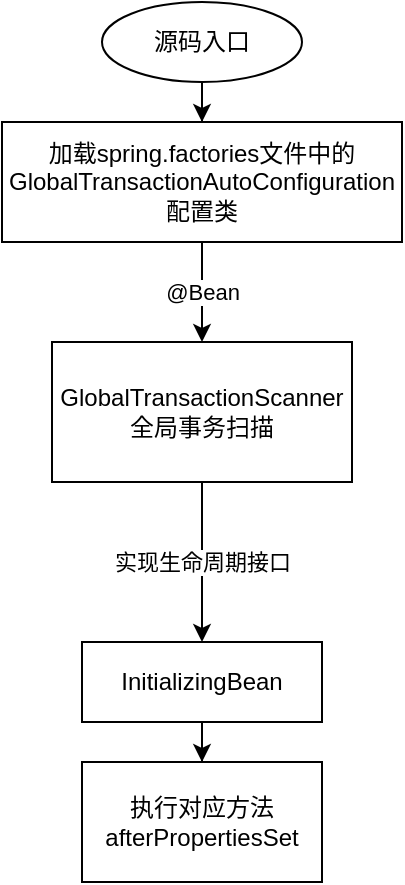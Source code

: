 <mxfile version="16.2.7" type="github">
  <diagram id="2GkdoWeLC6AMlJ0hPWRP" name="第 1 页">
    <mxGraphModel dx="782" dy="436" grid="1" gridSize="10" guides="1" tooltips="1" connect="1" arrows="1" fold="1" page="1" pageScale="1" pageWidth="827" pageHeight="1169" math="0" shadow="0">
      <root>
        <mxCell id="0" />
        <mxCell id="1" parent="0" />
        <mxCell id="bJAYaRsmpoxmMZURCrxh-3" value="" style="edgeStyle=orthogonalEdgeStyle;rounded=0;orthogonalLoop=1;jettySize=auto;html=1;" parent="1" source="bJAYaRsmpoxmMZURCrxh-1" target="bJAYaRsmpoxmMZURCrxh-2" edge="1">
          <mxGeometry relative="1" as="geometry" />
        </mxCell>
        <mxCell id="bJAYaRsmpoxmMZURCrxh-1" value="源码入口&lt;br&gt;" style="ellipse;whiteSpace=wrap;html=1;" parent="1" vertex="1">
          <mxGeometry x="220" y="10" width="100" height="40" as="geometry" />
        </mxCell>
        <mxCell id="bJAYaRsmpoxmMZURCrxh-5" value="@Bean" style="edgeStyle=orthogonalEdgeStyle;rounded=0;orthogonalLoop=1;jettySize=auto;html=1;" parent="1" source="bJAYaRsmpoxmMZURCrxh-2" target="bJAYaRsmpoxmMZURCrxh-4" edge="1">
          <mxGeometry relative="1" as="geometry" />
        </mxCell>
        <mxCell id="bJAYaRsmpoxmMZURCrxh-2" value="加载spring.factories文件中的&lt;br&gt;GlobalTransactionAutoConfiguration配置类" style="whiteSpace=wrap;html=1;" parent="1" vertex="1">
          <mxGeometry x="170" y="70" width="200" height="60" as="geometry" />
        </mxCell>
        <mxCell id="bJAYaRsmpoxmMZURCrxh-7" value="实现生命周期接口" style="edgeStyle=orthogonalEdgeStyle;rounded=0;orthogonalLoop=1;jettySize=auto;html=1;" parent="1" source="bJAYaRsmpoxmMZURCrxh-4" target="bJAYaRsmpoxmMZURCrxh-6" edge="1">
          <mxGeometry relative="1" as="geometry" />
        </mxCell>
        <mxCell id="bJAYaRsmpoxmMZURCrxh-4" value="GlobalTransactionScanner全局事务扫描" style="whiteSpace=wrap;html=1;" parent="1" vertex="1">
          <mxGeometry x="195" y="180" width="150" height="70" as="geometry" />
        </mxCell>
        <mxCell id="bJAYaRsmpoxmMZURCrxh-11" value="" style="edgeStyle=orthogonalEdgeStyle;rounded=0;orthogonalLoop=1;jettySize=auto;html=1;" parent="1" source="bJAYaRsmpoxmMZURCrxh-6" target="bJAYaRsmpoxmMZURCrxh-10" edge="1">
          <mxGeometry relative="1" as="geometry" />
        </mxCell>
        <mxCell id="bJAYaRsmpoxmMZURCrxh-6" value="InitializingBean" style="whiteSpace=wrap;html=1;" parent="1" vertex="1">
          <mxGeometry x="210" y="330" width="120" height="40" as="geometry" />
        </mxCell>
        <mxCell id="bJAYaRsmpoxmMZURCrxh-10" value="执行对应方法&lt;br&gt;afterPropertiesSet" style="whiteSpace=wrap;html=1;" parent="1" vertex="1">
          <mxGeometry x="210" y="390" width="120" height="60" as="geometry" />
        </mxCell>
      </root>
    </mxGraphModel>
  </diagram>
</mxfile>
